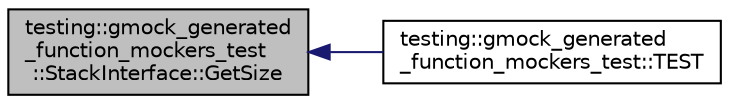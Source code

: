 digraph "testing::gmock_generated_function_mockers_test::StackInterface::GetSize"
{
  edge [fontname="Helvetica",fontsize="10",labelfontname="Helvetica",labelfontsize="10"];
  node [fontname="Helvetica",fontsize="10",shape=record];
  rankdir="LR";
  Node3 [label="testing::gmock_generated\l_function_mockers_test\l::StackInterface::GetSize",height=0.2,width=0.4,color="black", fillcolor="grey75", style="filled", fontcolor="black"];
  Node3 -> Node4 [dir="back",color="midnightblue",fontsize="10",style="solid",fontname="Helvetica"];
  Node4 [label="testing::gmock_generated\l_function_mockers_test::TEST",height=0.2,width=0.4,color="black", fillcolor="white", style="filled",URL="$dc/d1b/namespacetesting_1_1gmock__generated__function__mockers__test.html#a5f59a7b507101fc0dbb558c090974f02"];
}
